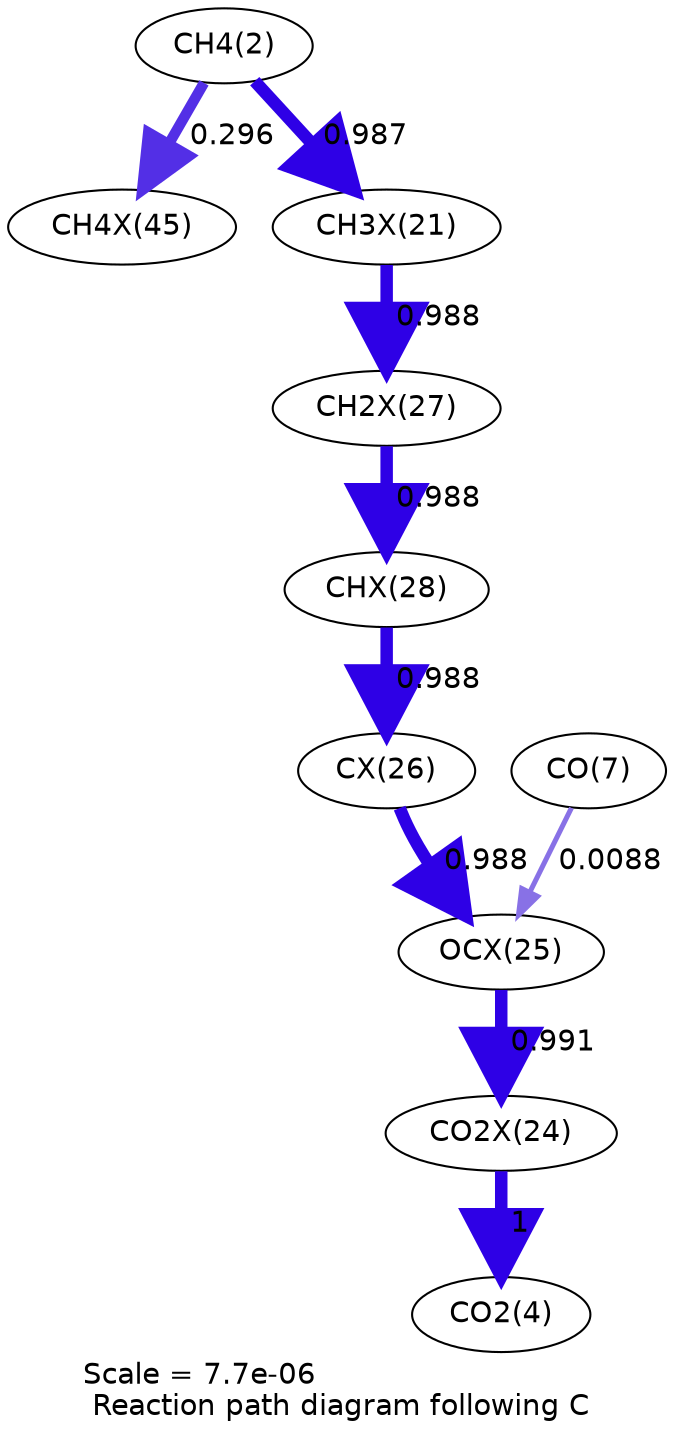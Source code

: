 digraph reaction_paths {
center=1;
s4 -> s32[fontname="Helvetica", penwidth=5.08, arrowsize=2.54, color="0.7, 0.796, 0.9"
, label=" 0.296"];
s4 -> s24[fontname="Helvetica", penwidth=5.99, arrowsize=3, color="0.7, 1.49, 0.9"
, label=" 0.987"];
s24 -> s30[fontname="Helvetica", penwidth=5.99, arrowsize=3, color="0.7, 1.49, 0.9"
, label=" 0.988"];
s30 -> s31[fontname="Helvetica", penwidth=5.99, arrowsize=3, color="0.7, 1.49, 0.9"
, label=" 0.988"];
s31 -> s29[fontname="Helvetica", penwidth=5.99, arrowsize=3, color="0.7, 1.49, 0.9"
, label=" 0.988"];
s29 -> s28[fontname="Helvetica", penwidth=5.99, arrowsize=3, color="0.7, 1.49, 0.9"
, label=" 0.988"];
s9 -> s28[fontname="Helvetica", penwidth=2.43, arrowsize=1.21, color="0.7, 0.509, 0.9"
, label=" 0.0088"];
s28 -> s27[fontname="Helvetica", penwidth=5.99, arrowsize=3, color="0.7, 1.49, 0.9"
, label=" 0.991"];
s27 -> s6[fontname="Helvetica", penwidth=6, arrowsize=3, color="0.7, 1.5, 0.9"
, label=" 1"];
s4 [ fontname="Helvetica", label="CH4(2)"];
s6 [ fontname="Helvetica", label="CO2(4)"];
s9 [ fontname="Helvetica", label="CO(7)"];
s24 [ fontname="Helvetica", label="CH3X(21)"];
s27 [ fontname="Helvetica", label="CO2X(24)"];
s28 [ fontname="Helvetica", label="OCX(25)"];
s29 [ fontname="Helvetica", label="CX(26)"];
s30 [ fontname="Helvetica", label="CH2X(27)"];
s31 [ fontname="Helvetica", label="CHX(28)"];
s32 [ fontname="Helvetica", label="CH4X(45)"];
 label = "Scale = 7.7e-06\l Reaction path diagram following C";
 fontname = "Helvetica";
}
